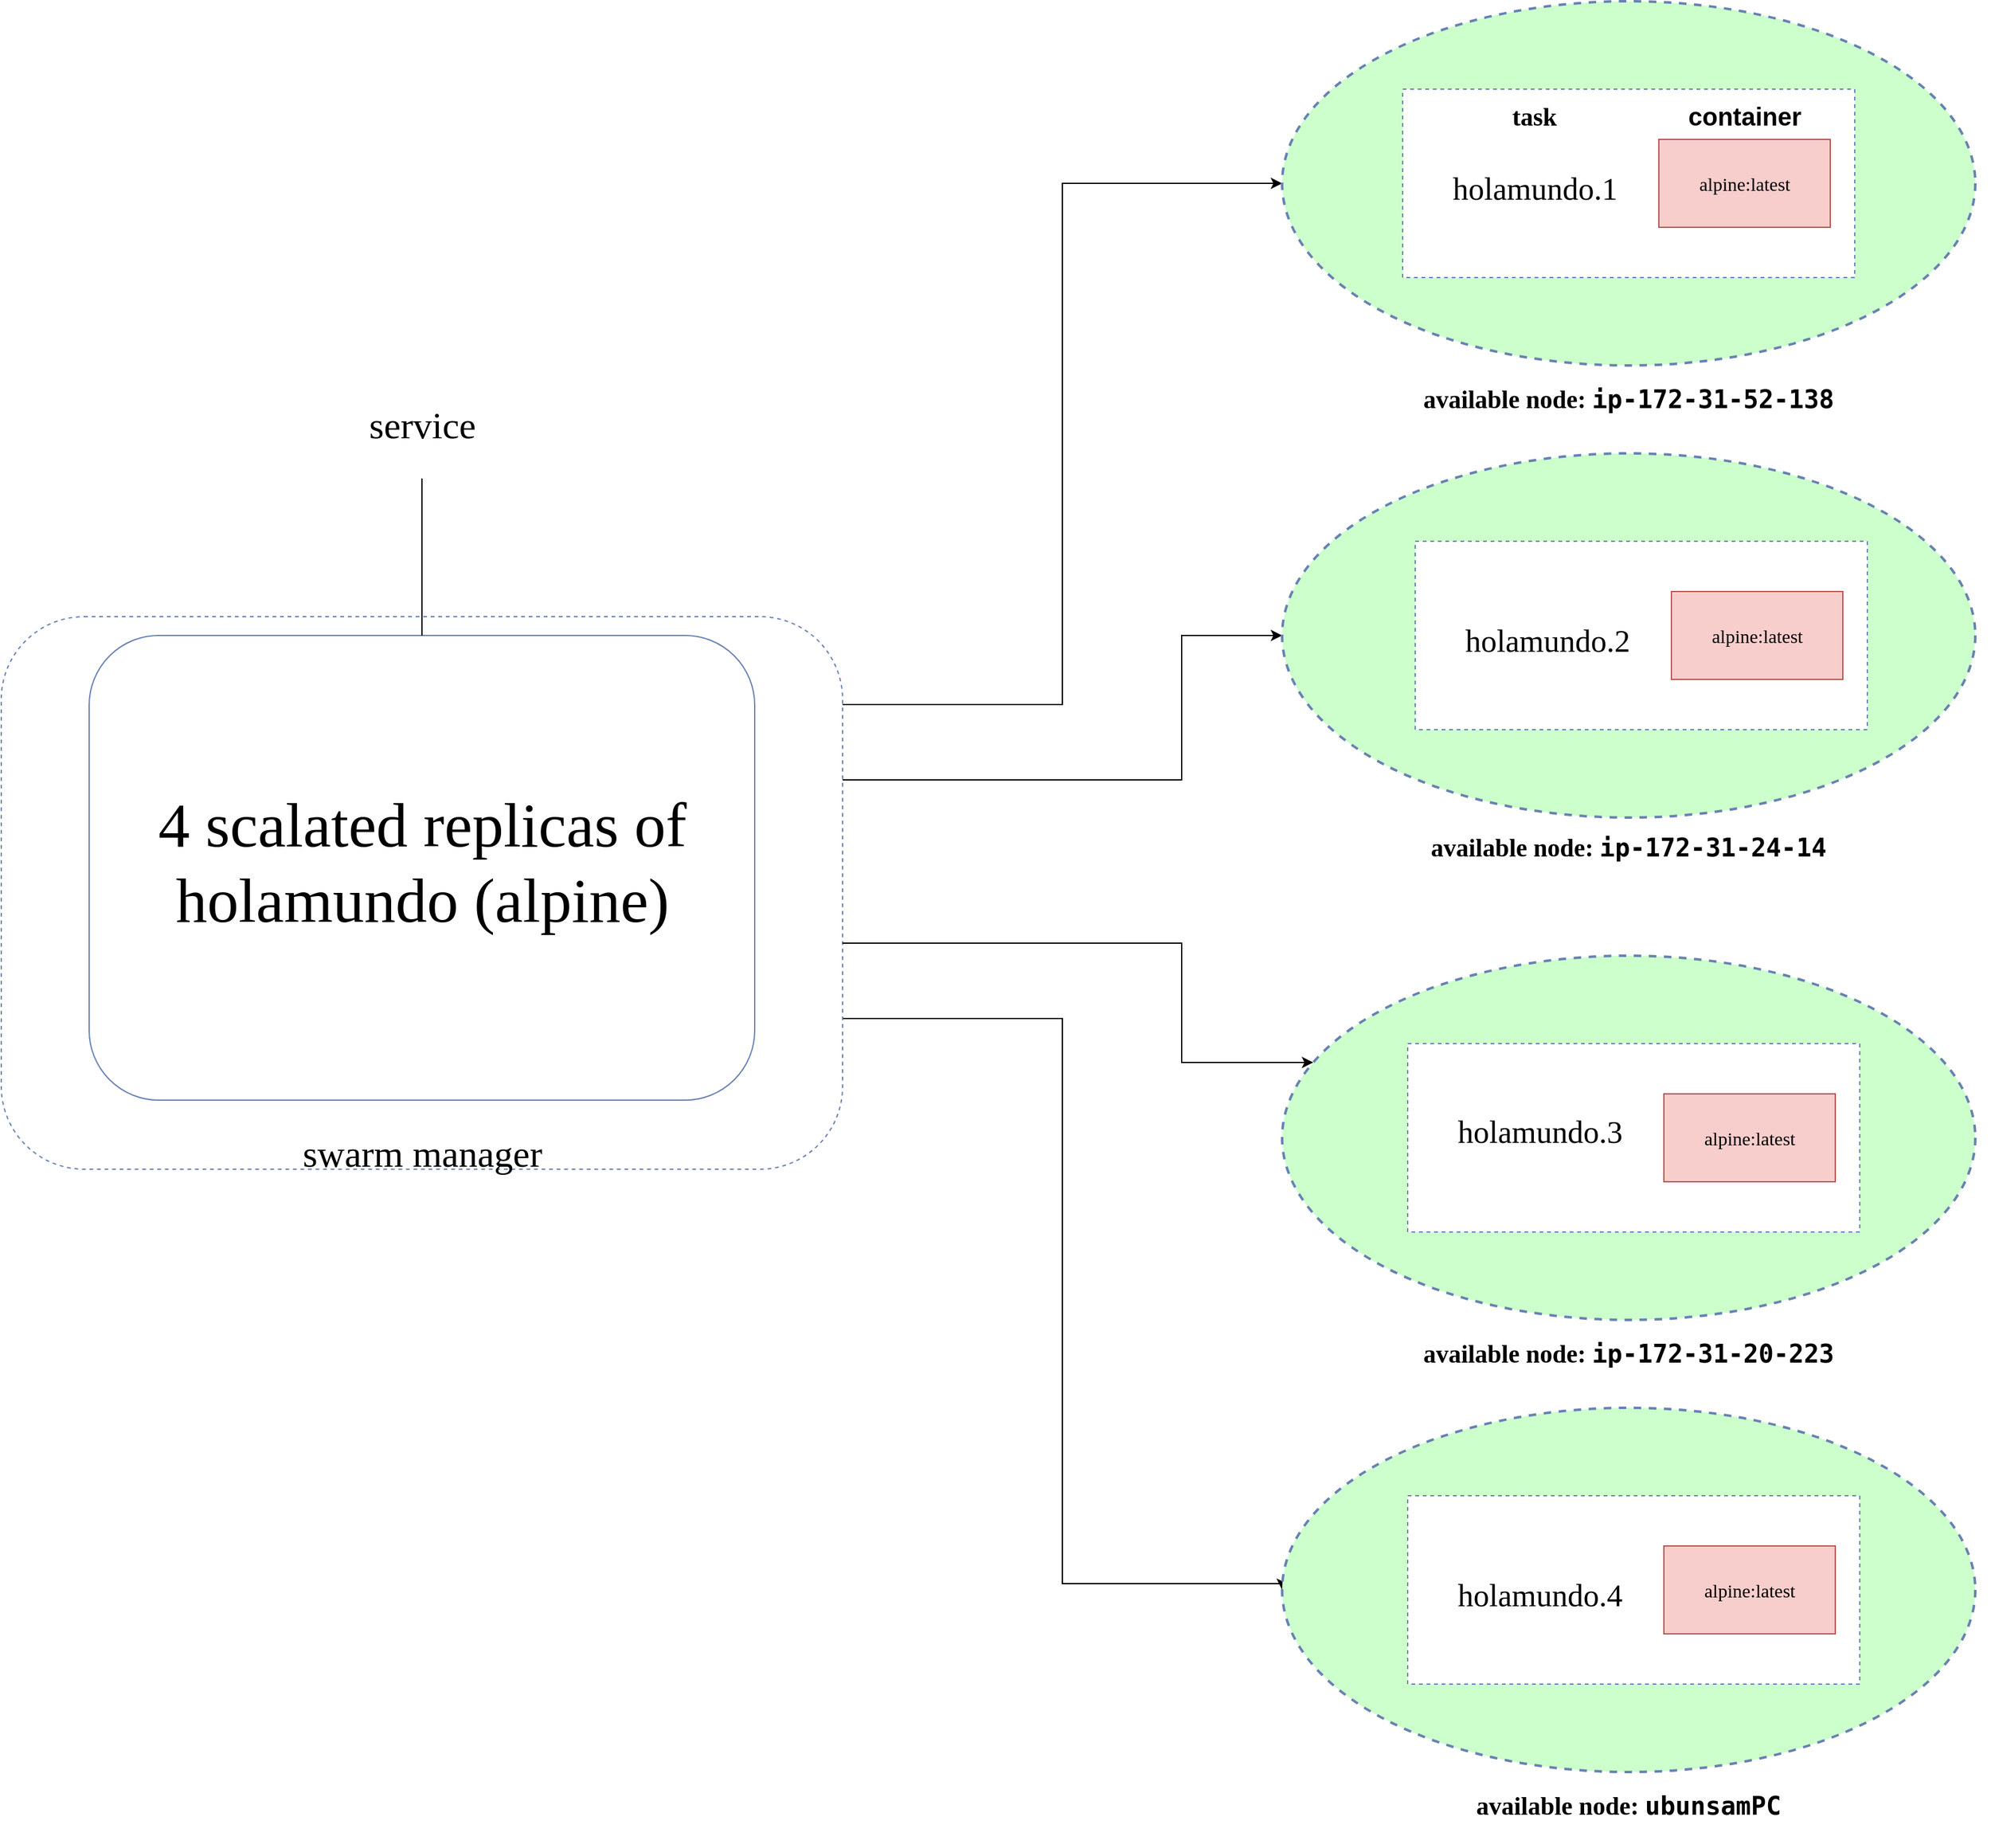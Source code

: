 <mxfile version="13.8.8" type="device"><diagram name="Page-1" id="80d4a630-b321-0f5e-ff81-c5a36ef4752d"><mxGraphModel dx="2064" dy="1174" grid="1" gridSize="10" guides="1" tooltips="1" connect="1" arrows="1" fold="1" page="1" pageScale="1" pageWidth="1100" pageHeight="850" background="#ffffff" math="0" shadow="0"><root><mxCell id="0"/><mxCell id="1" parent="0"/><mxCell id="ax-JqsSpDInB7L989Z9b-14" style="edgeStyle=orthogonalEdgeStyle;rounded=0;orthogonalLoop=1;jettySize=auto;html=1;entryX=0;entryY=0.5;entryDx=0;entryDy=0;endArrow=classic;endFill=1;" edge="1" parent="1" source="ax-JqsSpDInB7L989Z9b-3" target="ax-JqsSpDInB7L989Z9b-9"><mxGeometry relative="1" as="geometry"><Array as="points"><mxPoint x="1085" y="710"/><mxPoint x="1085" y="295"/></Array></mxGeometry></mxCell><mxCell id="ax-JqsSpDInB7L989Z9b-17" style="edgeStyle=orthogonalEdgeStyle;rounded=0;orthogonalLoop=1;jettySize=auto;html=1;entryX=0;entryY=0.5;entryDx=0;entryDy=0;endArrow=classic;endFill=1;" edge="1" parent="1" source="ax-JqsSpDInB7L989Z9b-3" target="ax-JqsSpDInB7L989Z9b-12"><mxGeometry relative="1" as="geometry"><Array as="points"><mxPoint x="1085" y="960"/><mxPoint x="1085" y="1410"/><mxPoint x="1260" y="1410"/></Array></mxGeometry></mxCell><mxCell id="ax-JqsSpDInB7L989Z9b-3" value="" style="rounded=1;whiteSpace=wrap;html=1;dashed=1;fillColor=none;strokeColor=#6881B3;" vertex="1" parent="1"><mxGeometry x="240" y="640" width="670" height="440" as="geometry"/></mxCell><mxCell id="ax-JqsSpDInB7L989Z9b-1" value="" style="rounded=1;whiteSpace=wrap;html=1;strokeColor=#6881B3;" vertex="1" parent="1"><mxGeometry x="310" y="655" width="530" height="370" as="geometry"/></mxCell><mxCell id="ax-JqsSpDInB7L989Z9b-6" style="edgeStyle=orthogonalEdgeStyle;rounded=0;orthogonalLoop=1;jettySize=auto;html=1;endArrow=none;endFill=0;" edge="1" parent="1" source="ax-JqsSpDInB7L989Z9b-2"><mxGeometry relative="1" as="geometry"><mxPoint x="575" y="530" as="targetPoint"/></mxGeometry></mxCell><mxCell id="ax-JqsSpDInB7L989Z9b-2" value="&lt;font style=&quot;font-size: 50px&quot; face=&quot;Verdana&quot;&gt;4 scalated replicas of holamundo (alpine)&lt;br&gt;&lt;/font&gt;" style="text;html=1;strokeColor=none;fillColor=none;align=center;verticalAlign=middle;whiteSpace=wrap;rounded=0;" vertex="1" parent="1"><mxGeometry x="337.5" y="655" width="475" height="360" as="geometry"/></mxCell><mxCell id="ax-JqsSpDInB7L989Z9b-4" value="&lt;font style=&quot;font-size: 30px&quot; face=&quot;Verdana&quot;&gt;swarm manager&lt;/font&gt;&lt;font style=&quot;font-size: 50px&quot; face=&quot;Verdana&quot;&gt;&lt;br&gt;&lt;/font&gt;" style="text;html=1;strokeColor=none;fillColor=none;align=center;verticalAlign=middle;whiteSpace=wrap;rounded=0;" vertex="1" parent="1"><mxGeometry x="337.5" y="880" width="475" height="360" as="geometry"/></mxCell><mxCell id="ax-JqsSpDInB7L989Z9b-7" value="&lt;font style=&quot;font-size: 30px&quot; face=&quot;Verdana&quot;&gt;service&lt;/font&gt;&lt;font style=&quot;font-size: 50px&quot; face=&quot;Verdana&quot;&gt;&lt;br&gt;&lt;/font&gt;" style="text;html=1;strokeColor=none;fillColor=none;align=center;verticalAlign=middle;whiteSpace=wrap;rounded=0;" vertex="1" parent="1"><mxGeometry x="483.75" y="440" width="182.5" height="80" as="geometry"/></mxCell><mxCell id="ax-JqsSpDInB7L989Z9b-9" value="" style="ellipse;whiteSpace=wrap;html=1;rounded=1;shadow=0;comic=0;labelBackgroundColor=none;strokeColor=#6881B3;strokeWidth=2;fillColor=#CCFFCC;fontFamily=Helvetica;fontSize=22;fontColor=#000000;verticalAlign=middle;gradientColor=none;gradientDirection=north;dashed=1;" vertex="1" parent="1"><mxGeometry x="1260" y="150" width="552" height="290" as="geometry"/></mxCell><mxCell id="ax-JqsSpDInB7L989Z9b-15" style="edgeStyle=orthogonalEdgeStyle;rounded=0;orthogonalLoop=1;jettySize=auto;html=1;endArrow=none;endFill=0;startArrow=classic;startFill=1;" edge="1" parent="1" source="ax-JqsSpDInB7L989Z9b-10" target="ax-JqsSpDInB7L989Z9b-3"><mxGeometry relative="1" as="geometry"><Array as="points"><mxPoint x="1180" y="655"/><mxPoint x="1180" y="770"/></Array></mxGeometry></mxCell><mxCell id="ax-JqsSpDInB7L989Z9b-10" value="" style="ellipse;whiteSpace=wrap;html=1;rounded=1;shadow=0;comic=0;labelBackgroundColor=none;strokeColor=#6881B3;strokeWidth=2;fillColor=#CCFFCC;fontFamily=Helvetica;fontSize=22;fontColor=#000000;verticalAlign=middle;gradientColor=none;gradientDirection=north;dashed=1;" vertex="1" parent="1"><mxGeometry x="1260" y="510" width="552" height="290" as="geometry"/></mxCell><mxCell id="ax-JqsSpDInB7L989Z9b-16" style="edgeStyle=orthogonalEdgeStyle;rounded=0;orthogonalLoop=1;jettySize=auto;html=1;endArrow=none;endFill=0;startArrow=classic;startFill=1;" edge="1" parent="1" source="ax-JqsSpDInB7L989Z9b-11" target="ax-JqsSpDInB7L989Z9b-3"><mxGeometry relative="1" as="geometry"><Array as="points"><mxPoint x="1180" y="995"/><mxPoint x="1180" y="900"/></Array></mxGeometry></mxCell><mxCell id="ax-JqsSpDInB7L989Z9b-11" value="" style="ellipse;whiteSpace=wrap;html=1;rounded=1;shadow=0;comic=0;labelBackgroundColor=none;strokeColor=#6881B3;strokeWidth=2;fillColor=#CCFFCC;fontFamily=Helvetica;fontSize=22;fontColor=#000000;verticalAlign=middle;gradientColor=none;gradientDirection=north;dashed=1;" vertex="1" parent="1"><mxGeometry x="1260" y="910" width="552" height="290" as="geometry"/></mxCell><mxCell id="ax-JqsSpDInB7L989Z9b-12" value="" style="ellipse;whiteSpace=wrap;html=1;rounded=1;shadow=0;comic=0;labelBackgroundColor=none;strokeColor=#6881B3;strokeWidth=2;fillColor=#CCFFCC;fontFamily=Helvetica;fontSize=22;fontColor=#000000;verticalAlign=middle;gradientColor=none;gradientDirection=north;dashed=1;" vertex="1" parent="1"><mxGeometry x="1260" y="1270" width="552" height="290" as="geometry"/></mxCell><mxCell id="ax-JqsSpDInB7L989Z9b-21" value="" style="group" vertex="1" connectable="0" parent="1"><mxGeometry x="1356" y="220" width="467.25" height="150" as="geometry"/></mxCell><mxCell id="ax-JqsSpDInB7L989Z9b-18" value="" style="rounded=0;whiteSpace=wrap;html=1;dashed=1;strokeColor=#6881B3;" vertex="1" parent="ax-JqsSpDInB7L989Z9b-21"><mxGeometry width="360" height="150" as="geometry"/></mxCell><mxCell id="ax-JqsSpDInB7L989Z9b-19" value="&lt;font style=&quot;font-size: 25px&quot; face=&quot;Verdana&quot;&gt;holamundo.1&lt;/font&gt;&lt;font style=&quot;font-size: 50px&quot; face=&quot;Verdana&quot;&gt;&lt;br&gt;&lt;/font&gt;" style="text;html=1;strokeColor=none;fillColor=none;align=center;verticalAlign=middle;whiteSpace=wrap;rounded=0;" vertex="1" parent="ax-JqsSpDInB7L989Z9b-21"><mxGeometry x="14" y="30" width="182.5" height="80" as="geometry"/></mxCell><mxCell id="ax-JqsSpDInB7L989Z9b-20" value="&lt;font style=&quot;font-size: 15px&quot; face=&quot;Verdana&quot;&gt;alpine:latest&lt;/font&gt;" style="text;html=1;strokeColor=#b85450;fillColor=#f8cecc;align=center;verticalAlign=middle;whiteSpace=wrap;rounded=0;" vertex="1" parent="ax-JqsSpDInB7L989Z9b-21"><mxGeometry x="204" y="40" width="136.5" height="70" as="geometry"/></mxCell><mxCell id="ax-JqsSpDInB7L989Z9b-40" value="&lt;p class=&quot;western&quot; style=&quot;margin-bottom: 0in ; line-height: 100% ; font-size: 20px&quot; align=&quot;left&quot;&gt;&lt;font face=&quot;Verdana&quot;&gt;&lt;b&gt;task&lt;/b&gt;&lt;/font&gt;&lt;br&gt;&lt;/p&gt;&lt;br&gt;&lt;br&gt;&lt;font style=&quot;font-size: 20px&quot;&gt;&lt;br&gt;&lt;/font&gt;" style="text;html=1;fillColor=none;align=center;verticalAlign=middle;whiteSpace=wrap;rounded=0;" vertex="1" parent="ax-JqsSpDInB7L989Z9b-21"><mxGeometry x="-89.75" y="20" width="390" height="35" as="geometry"/></mxCell><mxCell id="ax-JqsSpDInB7L989Z9b-42" value="&lt;p class=&quot;western&quot; style=&quot;margin-bottom: 0in ; line-height: 100% ; font-size: 20px&quot; align=&quot;left&quot;&gt;&lt;b&gt;container&lt;/b&gt;&lt;br&gt;&lt;/p&gt;&lt;br&gt;&lt;br&gt;&lt;font style=&quot;font-size: 20px&quot;&gt;&lt;br&gt;&lt;/font&gt;" style="text;html=1;fillColor=none;align=center;verticalAlign=middle;whiteSpace=wrap;rounded=0;" vertex="1" parent="ax-JqsSpDInB7L989Z9b-21"><mxGeometry x="193.63" y="20" width="157.25" height="35" as="geometry"/></mxCell><mxCell id="ax-JqsSpDInB7L989Z9b-22" value="" style="group" vertex="1" connectable="0" parent="1"><mxGeometry x="1366" y="580" width="360" height="150" as="geometry"/></mxCell><mxCell id="ax-JqsSpDInB7L989Z9b-23" value="" style="rounded=0;whiteSpace=wrap;html=1;dashed=1;strokeColor=#6881B3;" vertex="1" parent="ax-JqsSpDInB7L989Z9b-22"><mxGeometry width="360" height="150" as="geometry"/></mxCell><mxCell id="ax-JqsSpDInB7L989Z9b-24" value="&lt;font style=&quot;font-size: 25px&quot; face=&quot;Verdana&quot;&gt;holamundo.2&lt;/font&gt;&lt;font style=&quot;font-size: 50px&quot; face=&quot;Verdana&quot;&gt;&lt;br&gt;&lt;/font&gt;" style="text;html=1;strokeColor=none;fillColor=none;align=center;verticalAlign=middle;whiteSpace=wrap;rounded=0;" vertex="1" parent="ax-JqsSpDInB7L989Z9b-22"><mxGeometry x="14" y="30" width="182.5" height="80" as="geometry"/></mxCell><mxCell id="ax-JqsSpDInB7L989Z9b-25" value="&lt;font style=&quot;font-size: 15px&quot; face=&quot;Verdana&quot;&gt;alpine:latest&lt;/font&gt;" style="text;html=1;strokeColor=#b85450;fillColor=#f8cecc;align=center;verticalAlign=middle;whiteSpace=wrap;rounded=0;" vertex="1" parent="ax-JqsSpDInB7L989Z9b-22"><mxGeometry x="204" y="40" width="136.5" height="70" as="geometry"/></mxCell><mxCell id="ax-JqsSpDInB7L989Z9b-26" value="" style="group" vertex="1" connectable="0" parent="1"><mxGeometry x="1360" y="980" width="360" height="150" as="geometry"/></mxCell><mxCell id="ax-JqsSpDInB7L989Z9b-27" value="" style="rounded=0;whiteSpace=wrap;html=1;dashed=1;strokeColor=#6881B3;" vertex="1" parent="ax-JqsSpDInB7L989Z9b-26"><mxGeometry width="360" height="150" as="geometry"/></mxCell><mxCell id="ax-JqsSpDInB7L989Z9b-28" value="&lt;font style=&quot;font-size: 25px&quot; face=&quot;Verdana&quot;&gt;holamundo.3&lt;/font&gt;" style="text;html=1;strokeColor=none;fillColor=none;align=center;verticalAlign=middle;whiteSpace=wrap;rounded=0;" vertex="1" parent="ax-JqsSpDInB7L989Z9b-26"><mxGeometry x="14" y="30" width="182.5" height="80" as="geometry"/></mxCell><mxCell id="ax-JqsSpDInB7L989Z9b-29" value="&lt;font style=&quot;font-size: 15px&quot; face=&quot;Verdana&quot;&gt;alpine:latest&lt;/font&gt;" style="text;html=1;strokeColor=#b85450;fillColor=#f8cecc;align=center;verticalAlign=middle;whiteSpace=wrap;rounded=0;" vertex="1" parent="ax-JqsSpDInB7L989Z9b-26"><mxGeometry x="204" y="40" width="136.5" height="70" as="geometry"/></mxCell><mxCell id="ax-JqsSpDInB7L989Z9b-30" value="" style="group" vertex="1" connectable="0" parent="1"><mxGeometry x="1360" y="1340" width="360" height="150" as="geometry"/></mxCell><mxCell id="ax-JqsSpDInB7L989Z9b-31" value="" style="rounded=0;whiteSpace=wrap;html=1;dashed=1;strokeColor=#6881B3;" vertex="1" parent="ax-JqsSpDInB7L989Z9b-30"><mxGeometry width="360" height="150" as="geometry"/></mxCell><mxCell id="ax-JqsSpDInB7L989Z9b-32" value="&lt;font style=&quot;font-size: 25px&quot; face=&quot;Verdana&quot;&gt;holamundo.4&lt;/font&gt;&lt;font style=&quot;font-size: 50px&quot; face=&quot;Verdana&quot;&gt;&lt;br&gt;&lt;/font&gt;" style="text;html=1;strokeColor=none;fillColor=none;align=center;verticalAlign=middle;whiteSpace=wrap;rounded=0;" vertex="1" parent="ax-JqsSpDInB7L989Z9b-30"><mxGeometry x="14" y="30" width="182.5" height="80" as="geometry"/></mxCell><mxCell id="ax-JqsSpDInB7L989Z9b-33" value="&lt;font style=&quot;font-size: 15px&quot; face=&quot;Verdana&quot;&gt;alpine:latest&lt;/font&gt;" style="text;html=1;strokeColor=#b85450;fillColor=#f8cecc;align=center;verticalAlign=middle;whiteSpace=wrap;rounded=0;" vertex="1" parent="ax-JqsSpDInB7L989Z9b-30"><mxGeometry x="204" y="40" width="136.5" height="70" as="geometry"/></mxCell><mxCell id="ax-JqsSpDInB7L989Z9b-34" value="&lt;p class=&quot;western&quot; style=&quot;margin-bottom: 0in ; line-height: 100% ; font-size: 20px&quot; align=&quot;left&quot;&gt;&lt;b&gt;&lt;font style=&quot;font-size: 20px&quot; face=&quot;Verdana&quot;&gt;available node: &lt;/font&gt;&lt;font style=&quot;font-size: 20px&quot; face=&quot;monospace&quot;&gt;&lt;font style=&quot;font-size: 20px&quot;&gt;ip-172-31-52-138&lt;/font&gt;&lt;/font&gt;&lt;/b&gt;&lt;/p&gt;&lt;font style=&quot;font-size: 20px&quot;&gt;&lt;br&gt;&lt;/font&gt;" style="text;html=1;fillColor=none;align=center;verticalAlign=middle;whiteSpace=wrap;rounded=0;" vertex="1" parent="1"><mxGeometry x="1341" y="450" width="390" height="35" as="geometry"/></mxCell><mxCell id="ax-JqsSpDInB7L989Z9b-35" value="&lt;p class=&quot;western&quot; style=&quot;margin-bottom: 0in ; line-height: 100% ; font-size: 20px&quot; align=&quot;left&quot;&gt;&lt;font style=&quot;font-size: 20px&quot;&gt;&lt;b&gt;&lt;font style=&quot;font-size: 20px&quot; face=&quot;Verdana&quot;&gt;available node:&lt;/font&gt;&lt;/b&gt;&lt;/font&gt;&lt;font face=&quot;Verdana&quot;&gt;&lt;b&gt; &lt;/b&gt;&lt;/font&gt;&lt;font style=&quot;font-size: 20px&quot;&gt;&lt;b&gt;&lt;font style=&quot;font-size: 20px&quot; face=&quot;monospace&quot;&gt;&lt;font style=&quot;font-size: 20px&quot;&gt;ip-172-31-24-14&lt;/font&gt;&lt;/font&gt;&lt;/b&gt;&lt;/font&gt;&lt;/p&gt;&lt;br&gt;&lt;br&gt;&lt;font style=&quot;font-size: 20px&quot;&gt;&lt;br&gt;&lt;/font&gt;" style="text;html=1;fillColor=none;align=center;verticalAlign=middle;whiteSpace=wrap;rounded=0;" vertex="1" parent="1"><mxGeometry x="1341" y="822.5" width="390" height="35" as="geometry"/></mxCell><mxCell id="ax-JqsSpDInB7L989Z9b-36" value="&lt;p class=&quot;western&quot; style=&quot;margin-bottom: 0in ; line-height: 100% ; font-size: 20px&quot; align=&quot;left&quot;&gt;&lt;b&gt;&lt;font style=&quot;font-size: 20px&quot; face=&quot;Verdana&quot;&gt;available node: &lt;/font&gt;&lt;font style=&quot;font-size: 20px&quot; face=&quot;monospace&quot;&gt;&lt;font style=&quot;font-size: 20px&quot;&gt;ip-172-31-20-223&lt;/font&gt;&lt;/font&gt;&lt;/b&gt;&lt;/p&gt;&lt;font style=&quot;font-size: 20px&quot;&gt;&lt;br&gt;&lt;/font&gt;" style="text;html=1;fillColor=none;align=center;verticalAlign=middle;whiteSpace=wrap;rounded=0;" vertex="1" parent="1"><mxGeometry x="1341" y="1210" width="390" height="35" as="geometry"/></mxCell><mxCell id="ax-JqsSpDInB7L989Z9b-37" value="&lt;p class=&quot;western&quot; style=&quot;margin-bottom: 0in ; line-height: 100% ; font-size: 20px&quot; align=&quot;left&quot;&gt;&lt;b&gt;&lt;font style=&quot;font-size: 20px&quot; face=&quot;Verdana&quot;&gt;available node: &lt;/font&gt;&lt;font style=&quot;font-size: 20px&quot; face=&quot;monospace&quot;&gt;&lt;font style=&quot;font-size: 20px&quot;&gt;ubunsamPC&lt;/font&gt;&lt;/font&gt;&lt;/b&gt;&lt;/p&gt;&lt;font style=&quot;font-size: 20px&quot;&gt;&lt;br&gt;&lt;/font&gt;" style="text;html=1;fillColor=none;align=center;verticalAlign=middle;whiteSpace=wrap;rounded=0;" vertex="1" parent="1"><mxGeometry x="1341" y="1570" width="390" height="35" as="geometry"/></mxCell></root></mxGraphModel></diagram></mxfile>